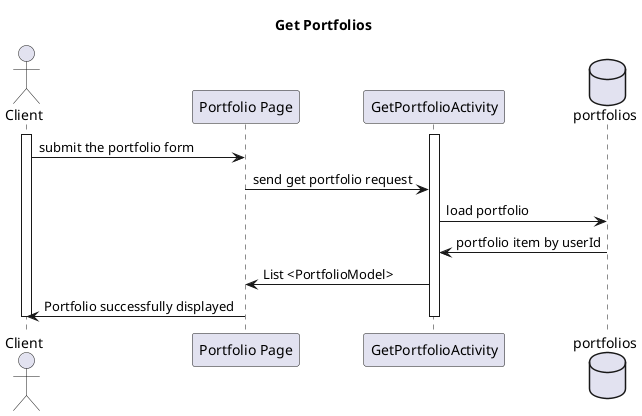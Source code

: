 @startuml
title Get Portfolios
actor Client

participant "Portfolio Page" as portfolioPage
activate Client
activate GetPortfolioActivity
database portfolios

Client -> portfolioPage : submit the portfolio form
portfolioPage -> GetPortfolioActivity :  send get portfolio request
GetPortfolioActivity -> portfolios : load portfolio
portfolios -> GetPortfolioActivity : portfolio item by userId
GetPortfolioActivity -> portfolioPage : List <PortfolioModel>
portfolioPage -> Client : Portfolio successfully displayed
deactivate Client
deactivate GetPortfolioActivity
@enduml